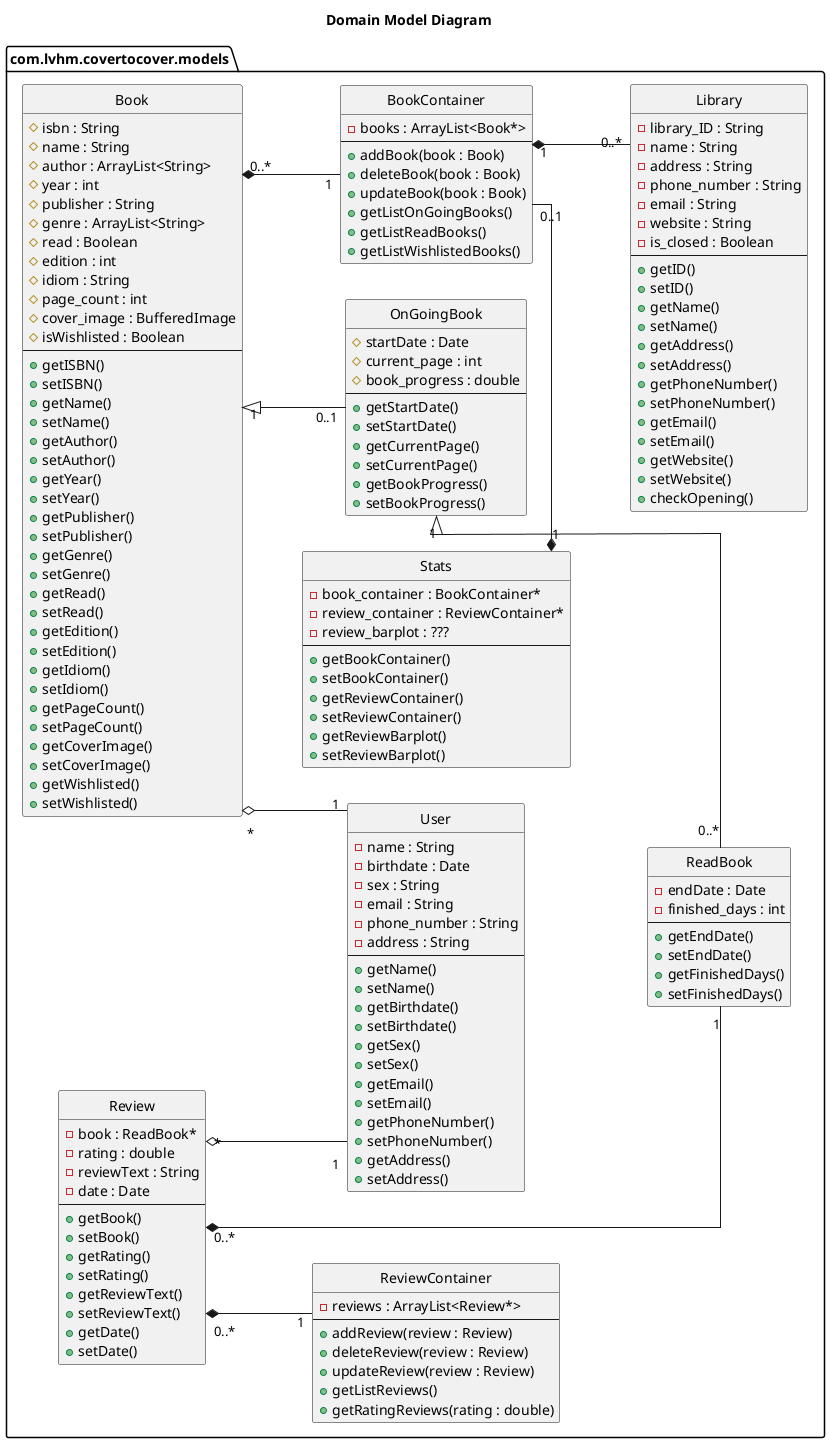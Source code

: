 @startuml
'https://plantuml.com/class-diagram

hide circle
left to right direction
skinparam linetype ortho
title Domain Model Diagram

package "com.lvhm.covertocover.models" as models_package {
    class User {
        - name : String
        - birthdate : Date
        - sex : String
        - email : String
        - phone_number : String
        - address : String
        ---
        + getName()
        + setName()
        + getBirthdate()
        + setBirthdate()
        + getSex()
        + setSex()
        + getEmail()
        + setEmail()
        + getPhoneNumber()
        + setPhoneNumber()
        + getAddress()
        + setAddress()
    }
    class Book {
        # isbn : String
        # name : String
        # author : ArrayList<String>
        # year : int
        # publisher : String
        # genre : ArrayList<String>
        # read : Boolean
        # edition : int
        # idiom : String
        # page_count : int
        # cover_image : BufferedImage
        # isWishlisted : Boolean
        ---
        + getISBN()
        + setISBN()
        + getName()
        + setName()
        + getAuthor()
        + setAuthor()
        + getYear()
        + setYear()
        + getPublisher()
        + setPublisher()
        + getGenre()
        + setGenre()
        + getRead()
        + setRead()
        + getEdition()
        + setEdition()
        + getIdiom()
        + setIdiom()
        + getPageCount()
        + setPageCount()
        + getCoverImage()
        + setCoverImage()
        + getWishlisted()
        + setWishlisted()
    }
    class OnGoingBook {
        # startDate : Date
        # current_page : int
        # book_progress : double
        ---
        + getStartDate()
        + setStartDate()
        + getCurrentPage()
        + setCurrentPage()
        + getBookProgress()
        + setBookProgress()
    }
    class ReadBook {
        - endDate : Date
        - finished_days : int
        ---
        + getEndDate()
        + setEndDate()
        + getFinishedDays()
        + setFinishedDays()
    }
    class Review {
        - book : ReadBook*
        - rating : double
        - reviewText : String
        - date : Date
        ---
        + getBook()
        + setBook()
        + getRating()
        + setRating()
        + getReviewText()
        + setReviewText()
        + getDate()
        + setDate()
    }
    class Stats {
        - book_container : BookContainer*
        - review_container : ReviewContainer*
        - review_barplot : ???
        ---
        + getBookContainer()
        + setBookContainer()
        + getReviewContainer()
        + setReviewContainer()
        + getReviewBarplot()
        + setReviewBarplot()
    }
    class Library {
        - library_ID : String
        - name : String
        - address : String
        - phone_number : String
        - email : String
        - website : String
        - is_closed : Boolean
        ---
        + getID()
        + setID()
        + getName()
        + setName()
        + getAddress()
        + setAddress()
        + getPhoneNumber()
        + setPhoneNumber()
        + getEmail()
        + setEmail()
        + getWebsite()
        + setWebsite()
        + checkOpening()
    }
    class BookContainer {
        - books : ArrayList<Book*>
        ---
        + addBook(book : Book)
        + deleteBook(book : Book)
        + updateBook(book : Book)
        + getListOnGoingBooks()
        + getListReadBooks()
        + getListWishlistedBooks()
    }
    class ReviewContainer {
        - reviews : ArrayList<Review*>
        ---
        + addReview(review : Review)
        + deleteReview(review : Review)
        + updateReview(review : Review)
        + getListReviews()
        + getRatingReviews(rating : double)
    }
}

Book "*" o-- "1" User
Review "*" o-- "1" User
Book "1" <|-- "0..1" OnGoingBook
OnGoingBook "1" <|-- "0..*" ReadBook
Review "0..*" *--- "1" ReadBook
Review "0..*" *-- "1" ReviewContainer
Book "0..*" *-- "1" BookContainer
Stats "1" *- "0..1" BookContainer
BookContainer "1" *-- "0..*" Library

@enduml
